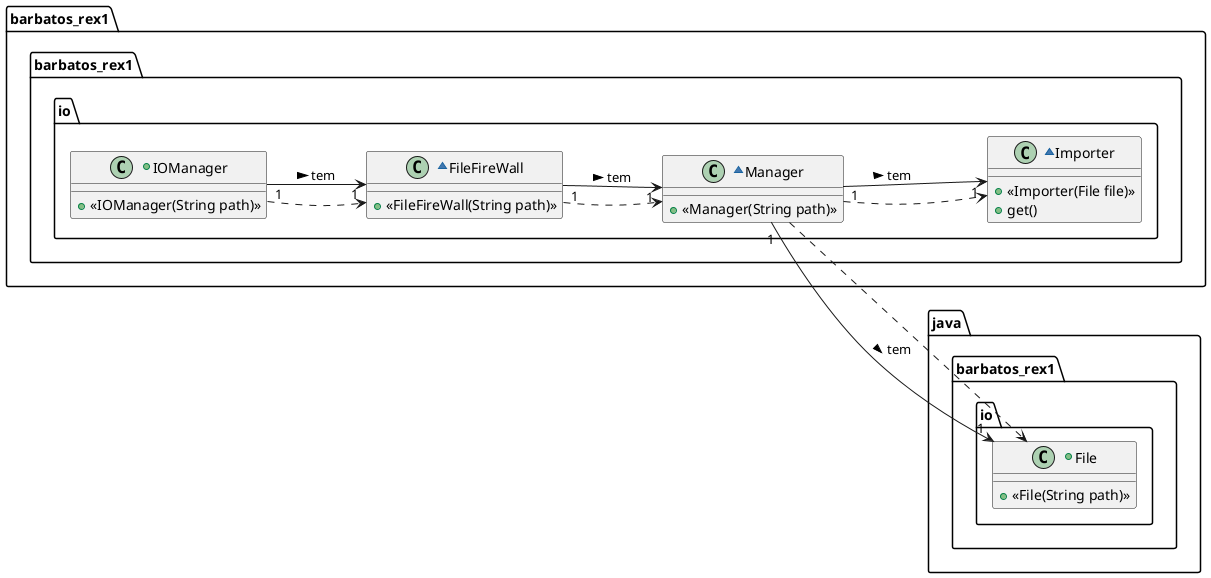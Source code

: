 @startuml
left to right direction
package barbatos_rex1.barbatos_rex1.io{
    +class IOManager{
        +«IOManager(String path)»
    }
    ~class FileFireWall{
        +«FileFireWall(String path)»
    }
    ~class Manager{
        +«Manager(String path)»
    }
    ~class Importer{
        +«Importer(File file)»
        +get()
    }
}
package java.barbatos_rex1.io{
    +class File{
        +«File(String path)»
    }
}

IOManager ..>FileFireWall
FileFireWall ..> Manager
Manager ..>File
Manager ..>Importer
IOManager"1" -->"1"FileFireWall : tem >
FileFireWall"1" -->"1"Manager : tem >
Manager "1" --> "1"File : tem >
Manager "1" --> "1"Importer : tem >

@enduml
